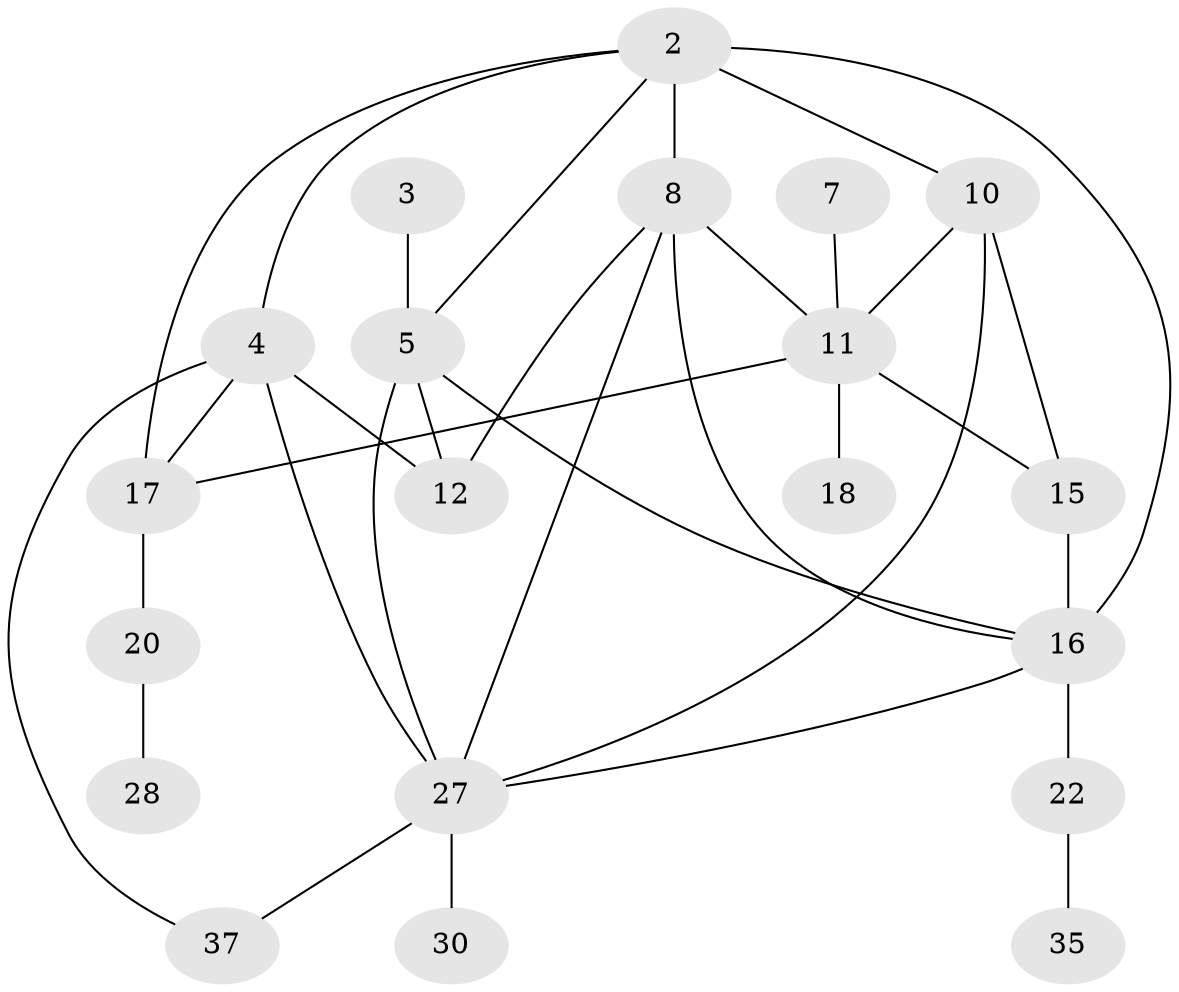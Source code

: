 // original degree distribution, {0: 0.2028985507246377, 5: 0.057971014492753624, 2: 0.30434782608695654, 3: 0.17391304347826086, 1: 0.17391304347826086, 4: 0.057971014492753624, 6: 0.028985507246376812}
// Generated by graph-tools (version 1.1) at 2025/33/03/09/25 02:33:28]
// undirected, 20 vertices, 33 edges
graph export_dot {
graph [start="1"]
  node [color=gray90,style=filled];
  2;
  3;
  4;
  5;
  7;
  8;
  10;
  11;
  12;
  15;
  16;
  17;
  18;
  20;
  22;
  27;
  28;
  30;
  35;
  37;
  2 -- 4 [weight=1.0];
  2 -- 5 [weight=1.0];
  2 -- 8 [weight=1.0];
  2 -- 10 [weight=1.0];
  2 -- 16 [weight=2.0];
  2 -- 17 [weight=1.0];
  3 -- 5 [weight=1.0];
  4 -- 12 [weight=1.0];
  4 -- 17 [weight=2.0];
  4 -- 27 [weight=1.0];
  4 -- 37 [weight=1.0];
  5 -- 12 [weight=1.0];
  5 -- 16 [weight=1.0];
  5 -- 27 [weight=1.0];
  7 -- 11 [weight=2.0];
  8 -- 11 [weight=1.0];
  8 -- 12 [weight=1.0];
  8 -- 16 [weight=1.0];
  8 -- 27 [weight=1.0];
  10 -- 11 [weight=1.0];
  10 -- 15 [weight=1.0];
  10 -- 27 [weight=1.0];
  11 -- 15 [weight=1.0];
  11 -- 17 [weight=1.0];
  11 -- 18 [weight=1.0];
  15 -- 16 [weight=1.0];
  16 -- 22 [weight=1.0];
  16 -- 27 [weight=1.0];
  17 -- 20 [weight=1.0];
  20 -- 28 [weight=1.0];
  22 -- 35 [weight=1.0];
  27 -- 30 [weight=1.0];
  27 -- 37 [weight=1.0];
}
